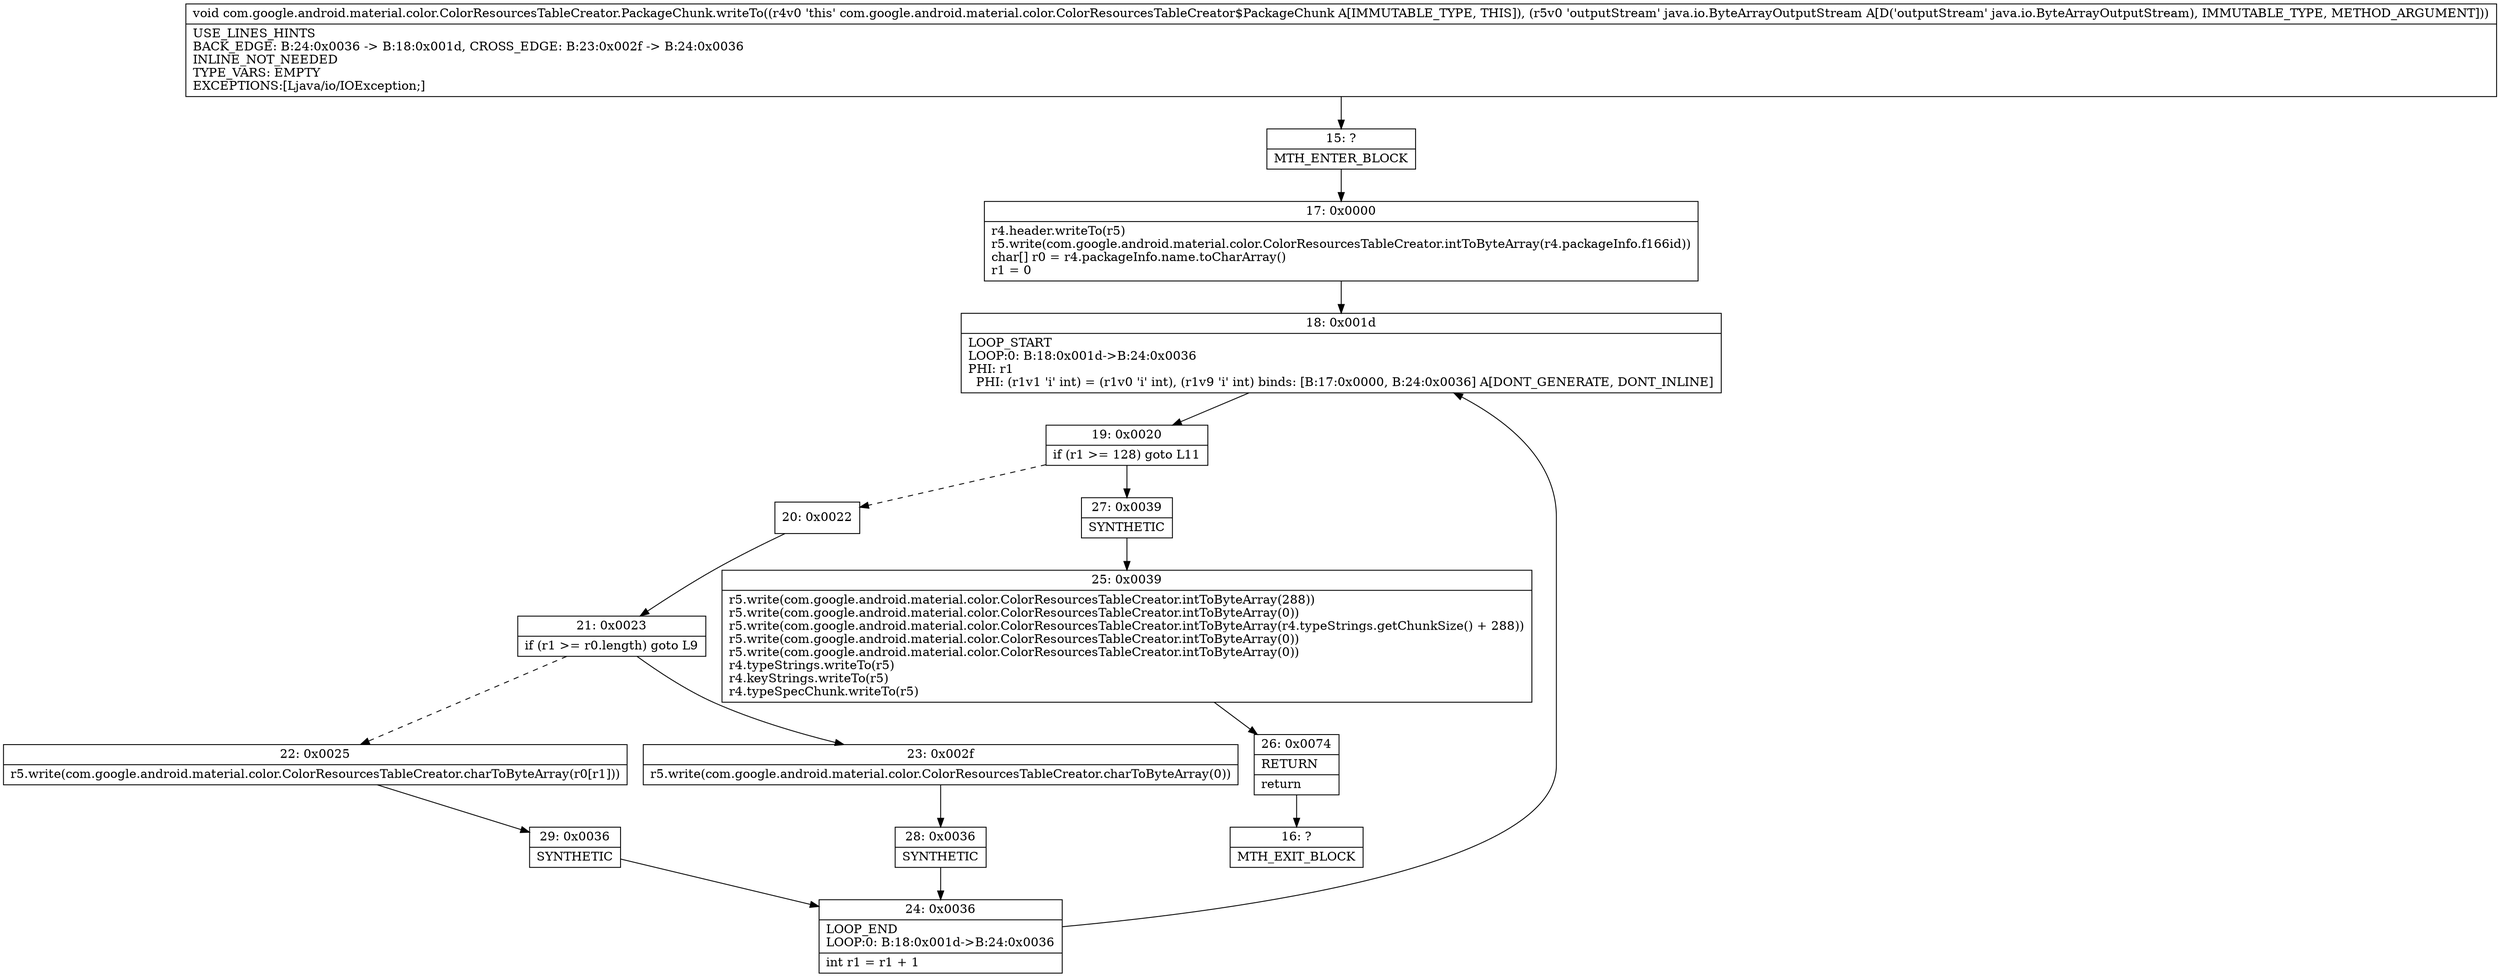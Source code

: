 digraph "CFG forcom.google.android.material.color.ColorResourcesTableCreator.PackageChunk.writeTo(Ljava\/io\/ByteArrayOutputStream;)V" {
Node_15 [shape=record,label="{15\:\ ?|MTH_ENTER_BLOCK\l}"];
Node_17 [shape=record,label="{17\:\ 0x0000|r4.header.writeTo(r5)\lr5.write(com.google.android.material.color.ColorResourcesTableCreator.intToByteArray(r4.packageInfo.f166id))\lchar[] r0 = r4.packageInfo.name.toCharArray()\lr1 = 0\l}"];
Node_18 [shape=record,label="{18\:\ 0x001d|LOOP_START\lLOOP:0: B:18:0x001d\-\>B:24:0x0036\lPHI: r1 \l  PHI: (r1v1 'i' int) = (r1v0 'i' int), (r1v9 'i' int) binds: [B:17:0x0000, B:24:0x0036] A[DONT_GENERATE, DONT_INLINE]\l}"];
Node_19 [shape=record,label="{19\:\ 0x0020|if (r1 \>= 128) goto L11\l}"];
Node_20 [shape=record,label="{20\:\ 0x0022}"];
Node_21 [shape=record,label="{21\:\ 0x0023|if (r1 \>= r0.length) goto L9\l}"];
Node_22 [shape=record,label="{22\:\ 0x0025|r5.write(com.google.android.material.color.ColorResourcesTableCreator.charToByteArray(r0[r1]))\l}"];
Node_29 [shape=record,label="{29\:\ 0x0036|SYNTHETIC\l}"];
Node_24 [shape=record,label="{24\:\ 0x0036|LOOP_END\lLOOP:0: B:18:0x001d\-\>B:24:0x0036\l|int r1 = r1 + 1\l}"];
Node_23 [shape=record,label="{23\:\ 0x002f|r5.write(com.google.android.material.color.ColorResourcesTableCreator.charToByteArray(0))\l}"];
Node_28 [shape=record,label="{28\:\ 0x0036|SYNTHETIC\l}"];
Node_27 [shape=record,label="{27\:\ 0x0039|SYNTHETIC\l}"];
Node_25 [shape=record,label="{25\:\ 0x0039|r5.write(com.google.android.material.color.ColorResourcesTableCreator.intToByteArray(288))\lr5.write(com.google.android.material.color.ColorResourcesTableCreator.intToByteArray(0))\lr5.write(com.google.android.material.color.ColorResourcesTableCreator.intToByteArray(r4.typeStrings.getChunkSize() + 288))\lr5.write(com.google.android.material.color.ColorResourcesTableCreator.intToByteArray(0))\lr5.write(com.google.android.material.color.ColorResourcesTableCreator.intToByteArray(0))\lr4.typeStrings.writeTo(r5)\lr4.keyStrings.writeTo(r5)\lr4.typeSpecChunk.writeTo(r5)\l}"];
Node_26 [shape=record,label="{26\:\ 0x0074|RETURN\l|return\l}"];
Node_16 [shape=record,label="{16\:\ ?|MTH_EXIT_BLOCK\l}"];
MethodNode[shape=record,label="{void com.google.android.material.color.ColorResourcesTableCreator.PackageChunk.writeTo((r4v0 'this' com.google.android.material.color.ColorResourcesTableCreator$PackageChunk A[IMMUTABLE_TYPE, THIS]), (r5v0 'outputStream' java.io.ByteArrayOutputStream A[D('outputStream' java.io.ByteArrayOutputStream), IMMUTABLE_TYPE, METHOD_ARGUMENT]))  | USE_LINES_HINTS\lBACK_EDGE: B:24:0x0036 \-\> B:18:0x001d, CROSS_EDGE: B:23:0x002f \-\> B:24:0x0036\lINLINE_NOT_NEEDED\lTYPE_VARS: EMPTY\lEXCEPTIONS:[Ljava\/io\/IOException;]\l}"];
MethodNode -> Node_15;Node_15 -> Node_17;
Node_17 -> Node_18;
Node_18 -> Node_19;
Node_19 -> Node_20[style=dashed];
Node_19 -> Node_27;
Node_20 -> Node_21;
Node_21 -> Node_22[style=dashed];
Node_21 -> Node_23;
Node_22 -> Node_29;
Node_29 -> Node_24;
Node_24 -> Node_18;
Node_23 -> Node_28;
Node_28 -> Node_24;
Node_27 -> Node_25;
Node_25 -> Node_26;
Node_26 -> Node_16;
}

